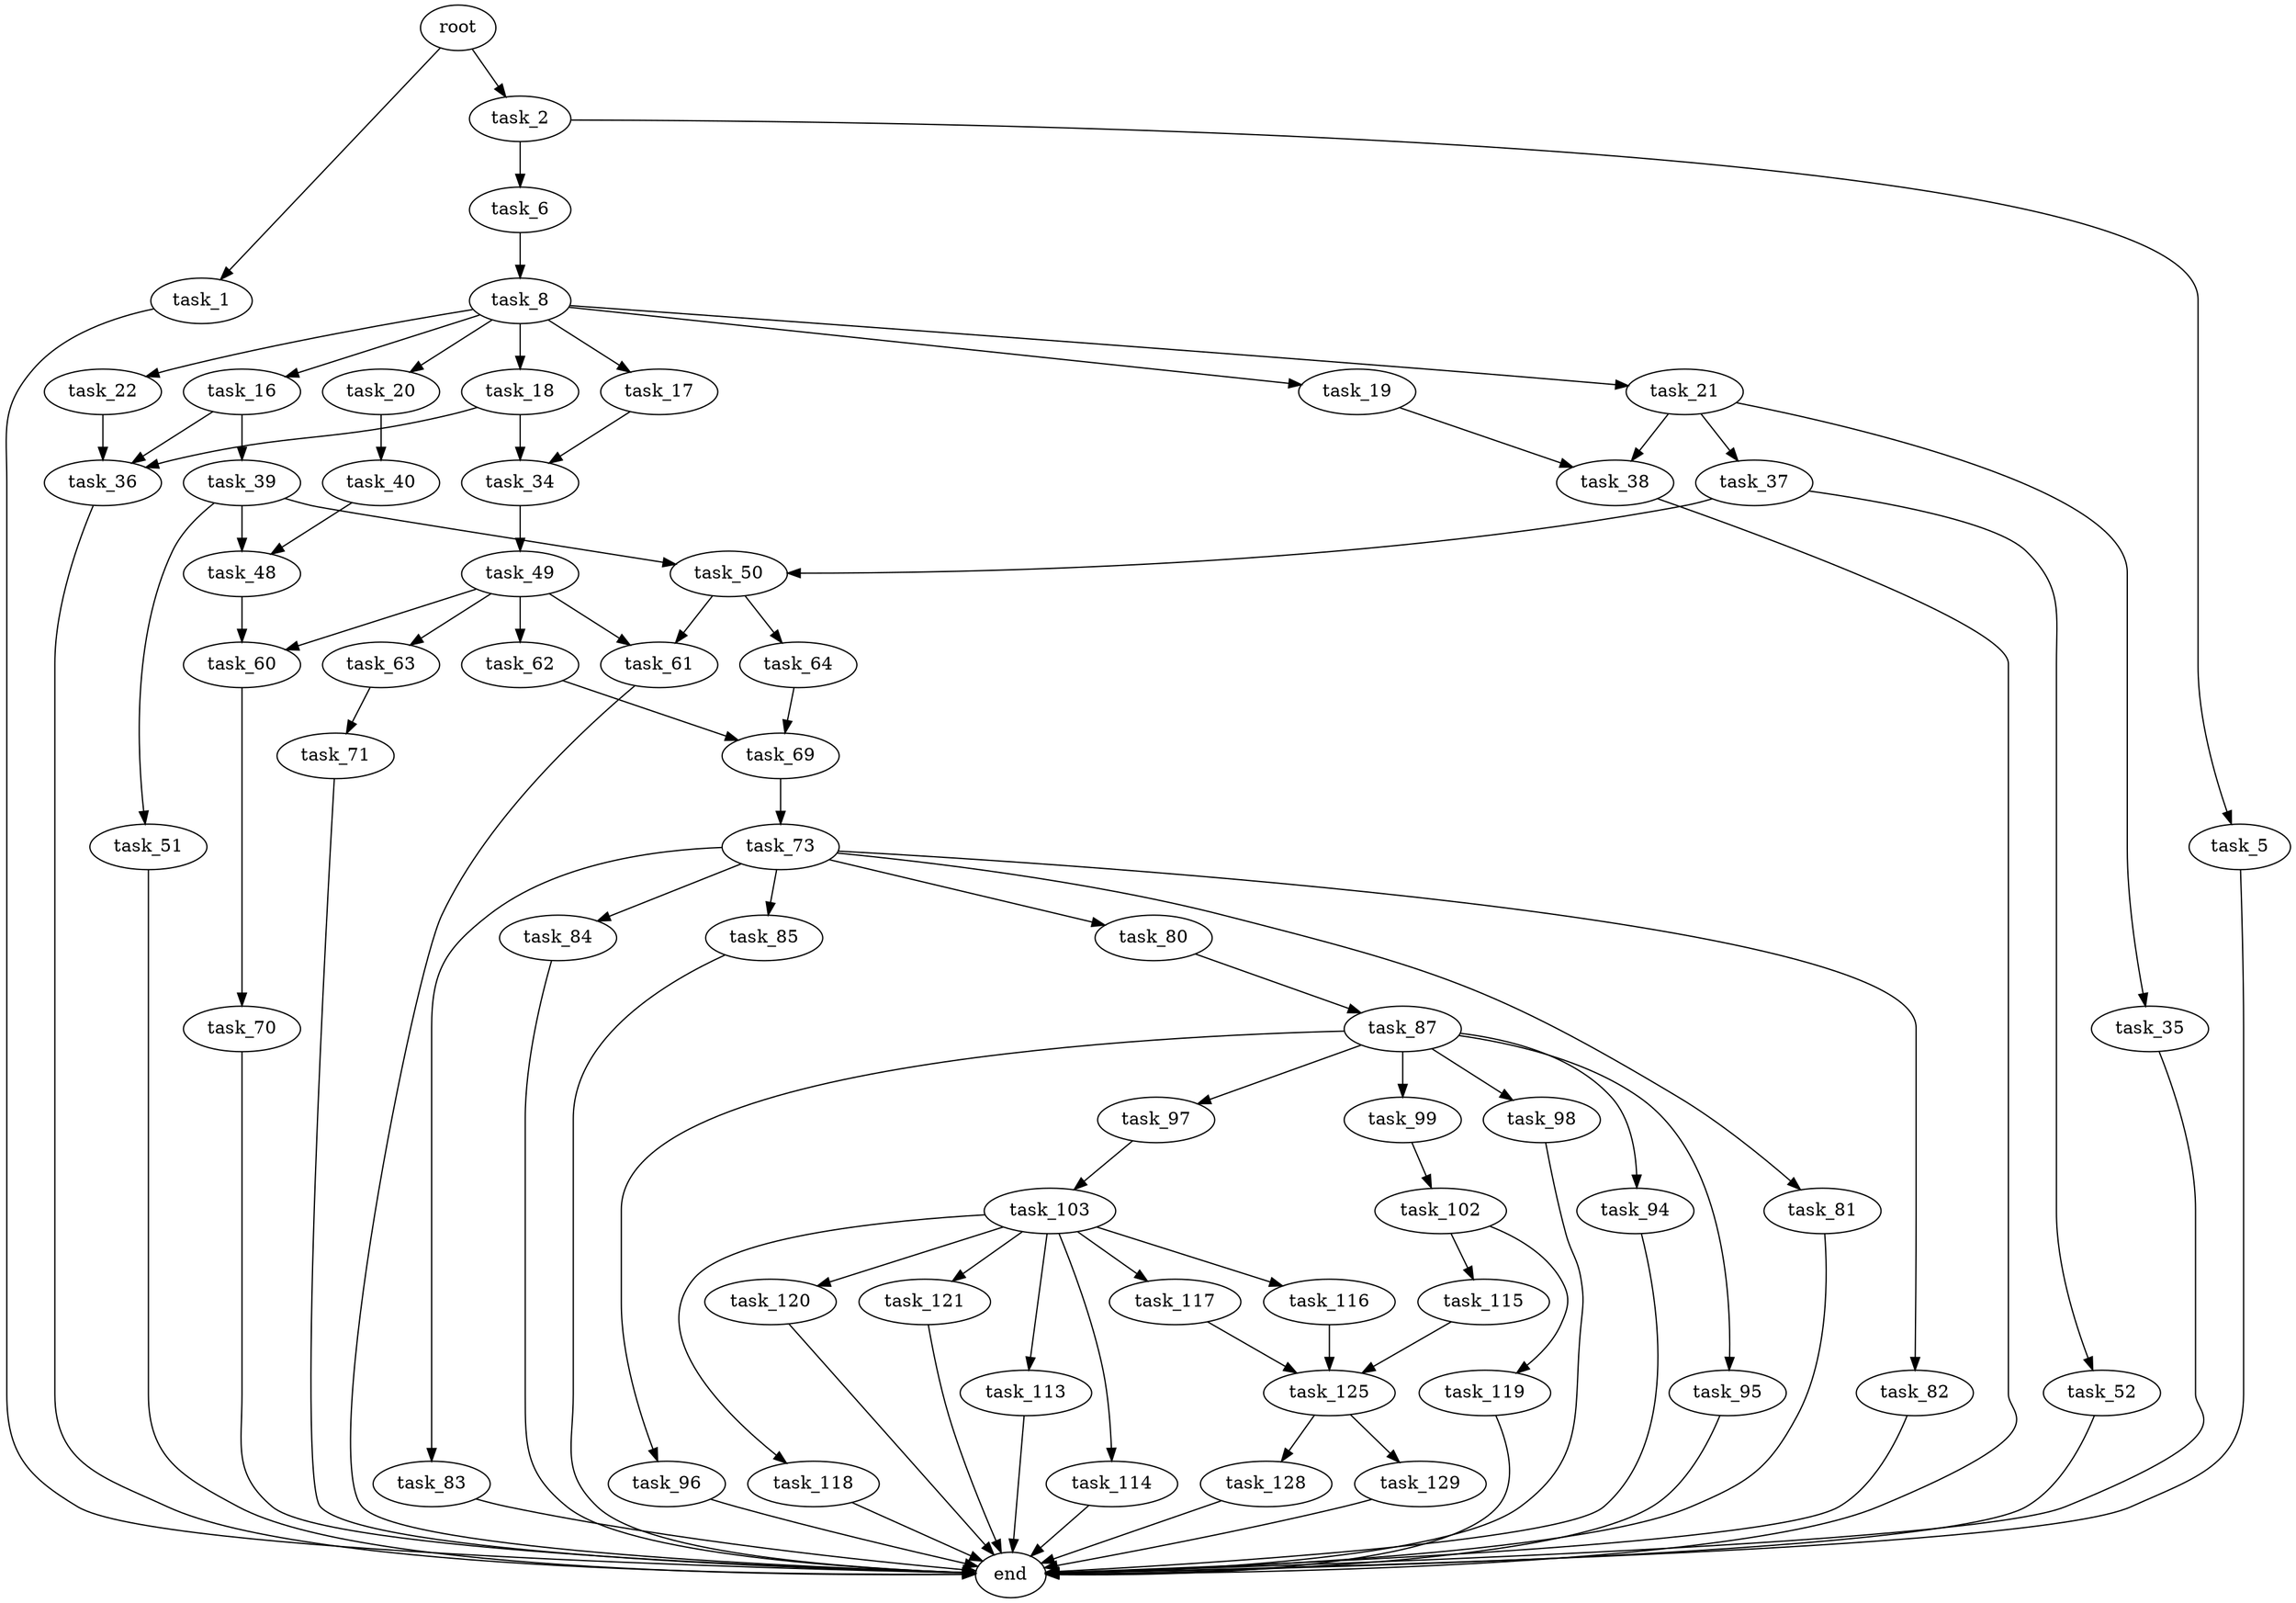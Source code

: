 digraph G {
  root [size="0.000000"];
  task_1 [size="98545981152.000000"];
  task_2 [size="62928174816.000000"];
  end [size="0.000000"];
  task_5 [size="8589934592.000000"];
  task_6 [size="12392551749.000000"];
  task_8 [size="68719476736.000000"];
  task_16 [size="180190425852.000000"];
  task_17 [size="7110534409.000000"];
  task_18 [size="183709697420.000000"];
  task_19 [size="7085209118.000000"];
  task_20 [size="30277111582.000000"];
  task_21 [size="358904316784.000000"];
  task_22 [size="782757789696.000000"];
  task_36 [size="29219391072.000000"];
  task_39 [size="292312219636.000000"];
  task_34 [size="97670850840.000000"];
  task_38 [size="28991029248.000000"];
  task_40 [size="12511376119.000000"];
  task_35 [size="5130493772.000000"];
  task_37 [size="32165774624.000000"];
  task_49 [size="342115676293.000000"];
  task_50 [size="1206820934511.000000"];
  task_52 [size="9623281073.000000"];
  task_48 [size="16970219794.000000"];
  task_51 [size="8589934592.000000"];
  task_60 [size="883632718.000000"];
  task_61 [size="13603512859.000000"];
  task_62 [size="9151314876.000000"];
  task_63 [size="549755813888.000000"];
  task_64 [size="2087005584.000000"];
  task_70 [size="129219445008.000000"];
  task_69 [size="2266310518.000000"];
  task_71 [size="68719476736.000000"];
  task_73 [size="28991029248.000000"];
  task_80 [size="231928233984.000000"];
  task_81 [size="8589934592.000000"];
  task_82 [size="110133252680.000000"];
  task_83 [size="566816044944.000000"];
  task_84 [size="124749924795.000000"];
  task_85 [size="134217728000.000000"];
  task_87 [size="231928233984.000000"];
  task_94 [size="549755813888.000000"];
  task_95 [size="114114974106.000000"];
  task_96 [size="134217728000.000000"];
  task_97 [size="579092384662.000000"];
  task_98 [size="134217728000.000000"];
  task_99 [size="231928233984.000000"];
  task_103 [size="4688463081.000000"];
  task_102 [size="10552074894.000000"];
  task_115 [size="12299366854.000000"];
  task_119 [size="231928233984.000000"];
  task_113 [size="225889285395.000000"];
  task_114 [size="782757789696.000000"];
  task_116 [size="902474389760.000000"];
  task_117 [size="70026875796.000000"];
  task_118 [size="68719476736.000000"];
  task_120 [size="73444394219.000000"];
  task_121 [size="368293445632.000000"];
  task_125 [size="201868562327.000000"];
  task_128 [size="730277588491.000000"];
  task_129 [size="5163273434.000000"];

  root -> task_1 [size="1.000000"];
  root -> task_2 [size="1.000000"];
  task_1 -> end [size="1.000000"];
  task_2 -> task_5 [size="134217728.000000"];
  task_2 -> task_6 [size="134217728.000000"];
  task_5 -> end [size="1.000000"];
  task_6 -> task_8 [size="679477248.000000"];
  task_8 -> task_16 [size="134217728.000000"];
  task_8 -> task_17 [size="134217728.000000"];
  task_8 -> task_18 [size="134217728.000000"];
  task_8 -> task_19 [size="134217728.000000"];
  task_8 -> task_20 [size="134217728.000000"];
  task_8 -> task_21 [size="134217728.000000"];
  task_8 -> task_22 [size="134217728.000000"];
  task_16 -> task_36 [size="134217728.000000"];
  task_16 -> task_39 [size="134217728.000000"];
  task_17 -> task_34 [size="209715200.000000"];
  task_18 -> task_34 [size="301989888.000000"];
  task_18 -> task_36 [size="301989888.000000"];
  task_19 -> task_38 [size="301989888.000000"];
  task_20 -> task_40 [size="536870912.000000"];
  task_21 -> task_35 [size="536870912.000000"];
  task_21 -> task_37 [size="536870912.000000"];
  task_21 -> task_38 [size="536870912.000000"];
  task_22 -> task_36 [size="679477248.000000"];
  task_36 -> end [size="1.000000"];
  task_39 -> task_48 [size="301989888.000000"];
  task_39 -> task_50 [size="301989888.000000"];
  task_39 -> task_51 [size="301989888.000000"];
  task_34 -> task_49 [size="134217728.000000"];
  task_38 -> end [size="1.000000"];
  task_40 -> task_48 [size="209715200.000000"];
  task_35 -> end [size="1.000000"];
  task_37 -> task_50 [size="536870912.000000"];
  task_37 -> task_52 [size="536870912.000000"];
  task_49 -> task_60 [size="301989888.000000"];
  task_49 -> task_61 [size="301989888.000000"];
  task_49 -> task_62 [size="301989888.000000"];
  task_49 -> task_63 [size="301989888.000000"];
  task_50 -> task_61 [size="838860800.000000"];
  task_50 -> task_64 [size="838860800.000000"];
  task_52 -> end [size="1.000000"];
  task_48 -> task_60 [size="301989888.000000"];
  task_51 -> end [size="1.000000"];
  task_60 -> task_70 [size="75497472.000000"];
  task_61 -> end [size="1.000000"];
  task_62 -> task_69 [size="536870912.000000"];
  task_63 -> task_71 [size="536870912.000000"];
  task_64 -> task_69 [size="75497472.000000"];
  task_70 -> end [size="1.000000"];
  task_69 -> task_73 [size="75497472.000000"];
  task_71 -> end [size="1.000000"];
  task_73 -> task_80 [size="75497472.000000"];
  task_73 -> task_81 [size="75497472.000000"];
  task_73 -> task_82 [size="75497472.000000"];
  task_73 -> task_83 [size="75497472.000000"];
  task_73 -> task_84 [size="75497472.000000"];
  task_73 -> task_85 [size="75497472.000000"];
  task_80 -> task_87 [size="301989888.000000"];
  task_81 -> end [size="1.000000"];
  task_82 -> end [size="1.000000"];
  task_83 -> end [size="1.000000"];
  task_84 -> end [size="1.000000"];
  task_85 -> end [size="1.000000"];
  task_87 -> task_94 [size="301989888.000000"];
  task_87 -> task_95 [size="301989888.000000"];
  task_87 -> task_96 [size="301989888.000000"];
  task_87 -> task_97 [size="301989888.000000"];
  task_87 -> task_98 [size="301989888.000000"];
  task_87 -> task_99 [size="301989888.000000"];
  task_94 -> end [size="1.000000"];
  task_95 -> end [size="1.000000"];
  task_96 -> end [size="1.000000"];
  task_97 -> task_103 [size="838860800.000000"];
  task_98 -> end [size="1.000000"];
  task_99 -> task_102 [size="301989888.000000"];
  task_103 -> task_113 [size="301989888.000000"];
  task_103 -> task_114 [size="301989888.000000"];
  task_103 -> task_116 [size="301989888.000000"];
  task_103 -> task_117 [size="301989888.000000"];
  task_103 -> task_118 [size="301989888.000000"];
  task_103 -> task_120 [size="301989888.000000"];
  task_103 -> task_121 [size="301989888.000000"];
  task_102 -> task_115 [size="301989888.000000"];
  task_102 -> task_119 [size="301989888.000000"];
  task_115 -> task_125 [size="33554432.000000"];
  task_119 -> end [size="1.000000"];
  task_113 -> end [size="1.000000"];
  task_114 -> end [size="1.000000"];
  task_116 -> task_125 [size="838860800.000000"];
  task_117 -> task_125 [size="134217728.000000"];
  task_118 -> end [size="1.000000"];
  task_120 -> end [size="1.000000"];
  task_121 -> end [size="1.000000"];
  task_125 -> task_128 [size="301989888.000000"];
  task_125 -> task_129 [size="301989888.000000"];
  task_128 -> end [size="1.000000"];
  task_129 -> end [size="1.000000"];
}
